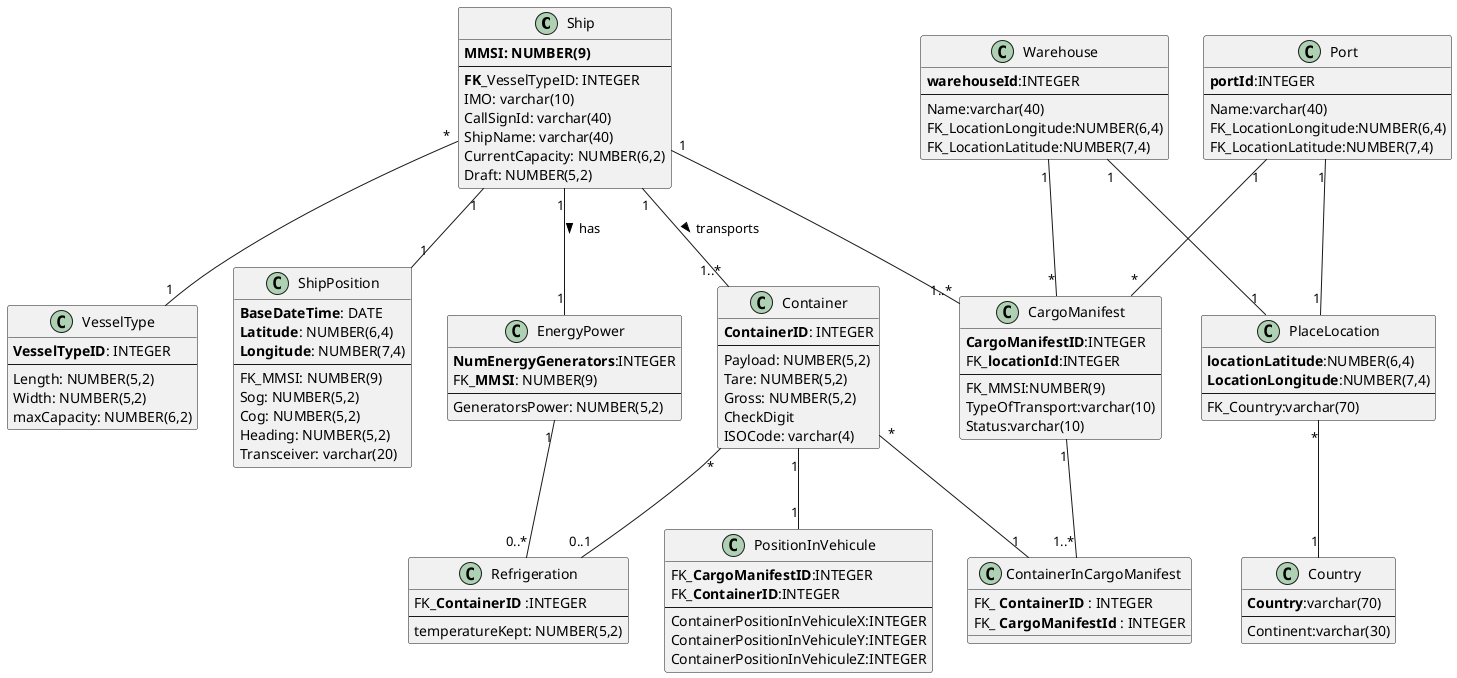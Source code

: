 @startuml
'https://plantuml.com/class-diagram

/'class Company{

}'/

class Ship{
    **MMSI: NUMBER(9)**
    ---
    **FK**_VesselTypeID: INTEGER
    IMO: varchar(10)
    CallSignId: varchar(40)
    ShipName: varchar(40)
    CurrentCapacity: NUMBER(6,2)
    Draft: NUMBER(5,2)
}

class VesselType{
    **VesselTypeID**: INTEGER
    --
    Length: NUMBER(5,2)
    Width: NUMBER(5,2)
    maxCapacity: NUMBER(6,2)
}

class ShipPosition{
    **BaseDateTime**: DATE
    **Latitude**: NUMBER(6,4)
    **Longitude**: NUMBER(7,4)
    --
    FK_MMSI: NUMBER(9)
    Sog: NUMBER(5,2)
    Cog: NUMBER(5,2)
    Heading: NUMBER(5,2)
    Transceiver: varchar(20)
}

class Container{
    **ContainerID**: INTEGER
    --
    Payload: NUMBER(5,2)
    Tare: NUMBER(5,2)
    Gross: NUMBER(5,2)
    CheckDigit
    ISOCode: varchar(4)
}

class Refrigeration {
    FK_**ContainerID** :INTEGER
    ---
    temperatureKept: NUMBER(5,2)
}

class EnergyPower{
    **NumEnergyGenerators**:INTEGER
    FK_**MMSI**: NUMBER(9)
    ---
    GeneratorsPower: NUMBER(5,2)
}
/'refrigeration state is ambigous'/

/'manifest type(loading, unloading) changes its values'/
class CargoManifest{
    **CargoManifestID**:INTEGER
    FK_**locationId**:INTEGER
    ---
    FK_MMSI:NUMBER(9)
    TypeOfTransport:varchar(10)
    Status:varchar(10)
}

class PositionInVehicule{
    FK_**CargoManifestID**:INTEGER
    FK_**ContainerID**:INTEGER
    ---
    ContainerPositionInVehiculeX:INTEGER
    ContainerPositionInVehiculeY:INTEGER
    ContainerPositionInVehiculeZ:INTEGER
}

class Port {
    **portId**:INTEGER
    ---
    Name:varchar(40)
    FK_LocationLongitude:NUMBER(6,4)
    FK_LocationLatitude:NUMBER(7,4)
}

class Warehouse {
    **warehouseId**:INTEGER
    ---
    Name:varchar(40)
    FK_LocationLongitude:NUMBER(6,4)
    FK_LocationLatitude:NUMBER(7,4)
}

class Country{
    **Country**:varchar(70)
    ---
    Continent:varchar(30)
}

class PlaceLocation{
    **locationLatitude**:NUMBER(6,4)
    **LocationLongitude**:NUMBER(7,4)
    ---
    FK_Country:varchar(70)
}

class ContainerInCargoManifest{
    FK_** ContainerID **: INTEGER
    FK_** CargoManifestId **: INTEGER
}


/'class Truck{
    truckID
}

class Transports{
    truckId FK
    warehouseId FK
}'/




Ship "1" -- "1..*" Container : transports >
Container "1" -- "1" PositionInVehicule
Ship "1" -- "1" ShipPosition
Ship "*" -- "1" VesselType
Ship "1" -- "1..*" CargoManifest
CargoManifest "1" -- "1..*" ContainerInCargoManifest
Container "*" -- "1" ContainerInCargoManifest
/'Truck "1" -- "1..*" CargoManifest'/
/'
Truck "*" -- "1" Container
'/
Port "1" -- "1" PlaceLocation
Warehouse "1" -- "1" PlaceLocation
PlaceLocation "*" -- "1" Country
Port "1" -- "*" CargoManifest
Warehouse "1" -- "*" CargoManifest
/'Relacoes N para N, falta relacao'/
/'
Truck "1..*" -- "1..*" Warehouse
'/
Container "*" -- "0..1" Refrigeration
Ship "1" -- "1" EnergyPower : has >
EnergyPower "1" -- "0..*" Refrigeration

@enduml